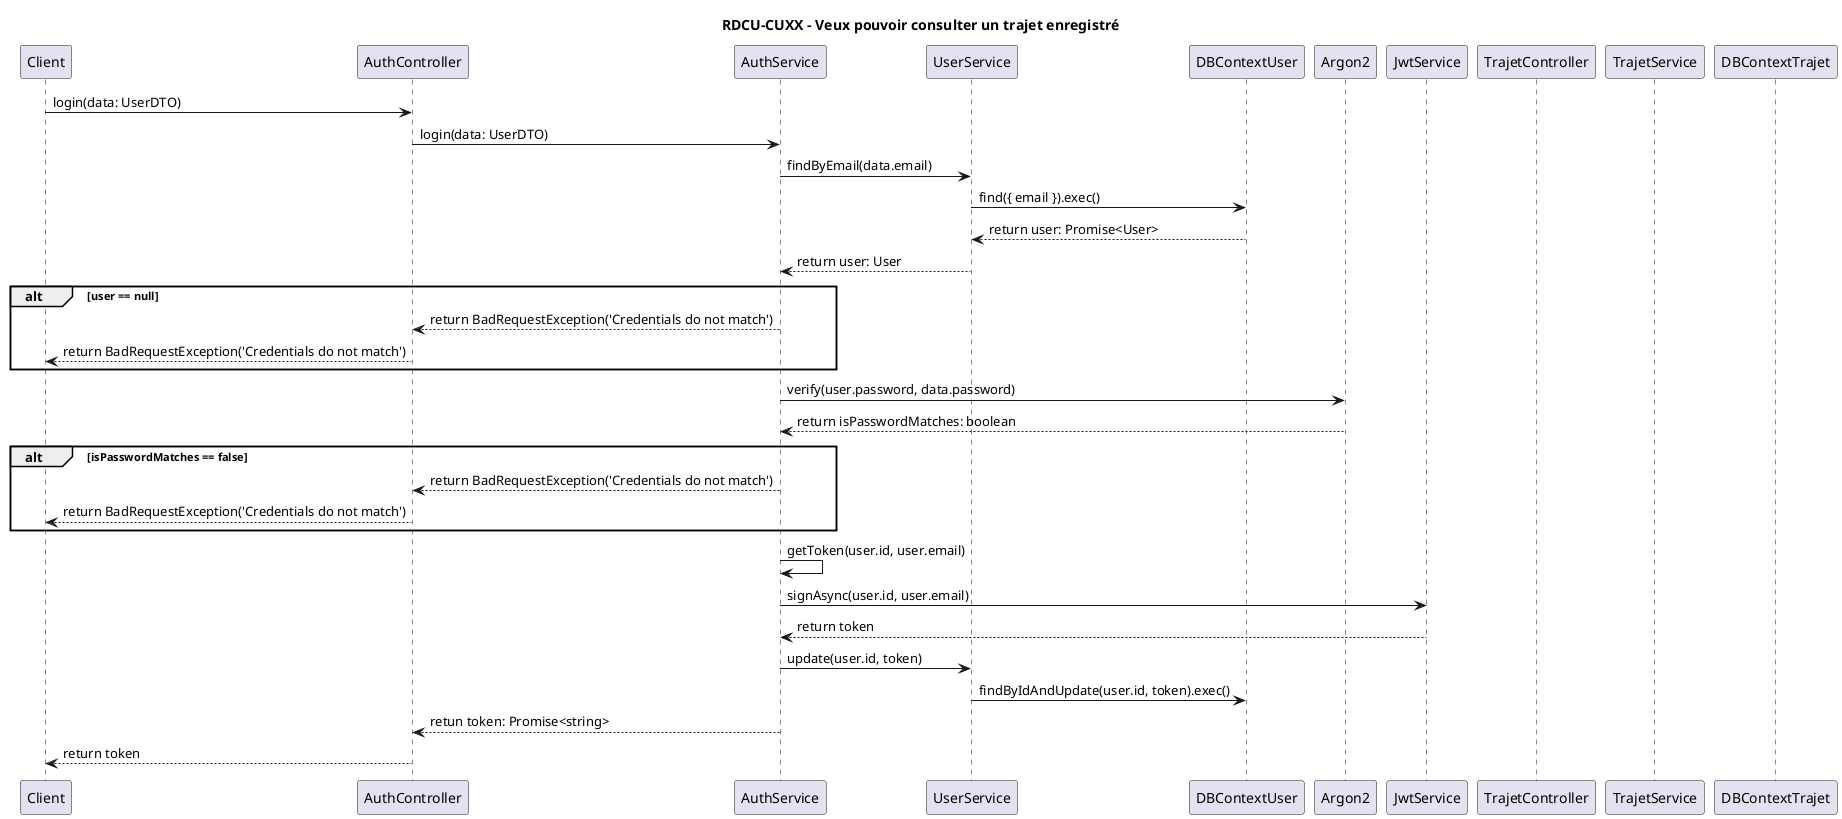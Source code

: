 @startuml
title RDCU-CUXX - Veux pouvoir consulter un trajet enregistré

participant Client as c
participant AuthController as ac
participant AuthService as a
participant UserService as u
participant DBContextUser as db
participant Argon2 as ar
participant JwtService as j
participant TrajetController as t
participant TrajetService as ts
participant DBContextTrajet as dbt

c -> ac : login(data: UserDTO) 
ac -> a : login(data: UserDTO)
a -> u : findByEmail(data.email)
u -> db : find({ email }).exec()
db --> u : return user: Promise<User>
u --> a : return user: User
alt user == null 
    a --> ac : return BadRequestException('Credentials do not match')
    ac --> c : return BadRequestException('Credentials do not match')
end
a -> ar : verify(user.password, data.password)
ar --> a : return isPasswordMatches: boolean
alt isPasswordMatches == false 
    a --> ac : return BadRequestException('Credentials do not match')
    ac --> c : return BadRequestException('Credentials do not match')
end
a -> a : getToken(user.id, user.email)
a -> j : signAsync(user.id, user.email)
j --> a : return token
a -> u : update(user.id, token)
u -> db : findByIdAndUpdate(user.id, token).exec()
a --> ac : retun token: Promise<string>
ac --> c : return token




@enduml